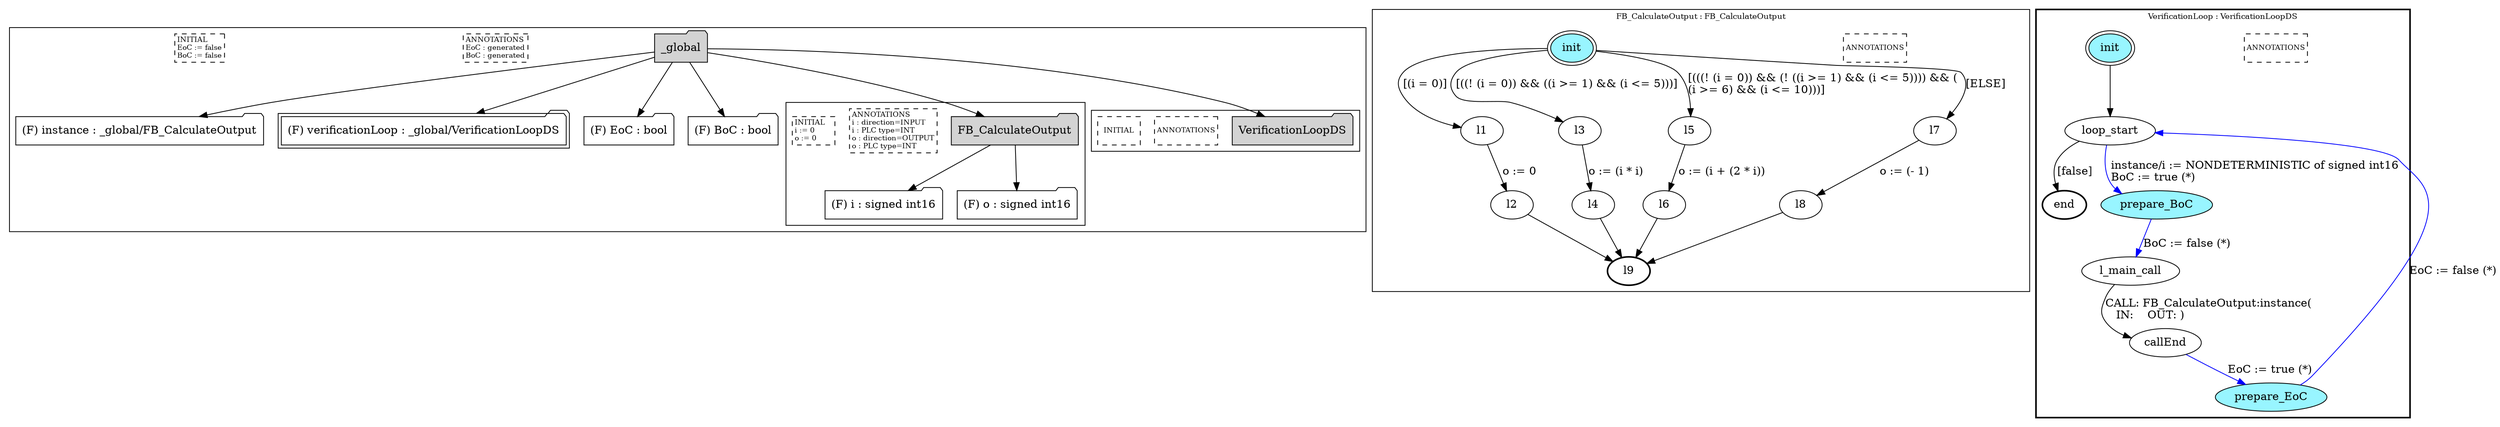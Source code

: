 digraph G {
	subgraph cluster__global334462881 {
		node [shape="folder", style="filled"];
		//label="_global";
		_global334462881 [label="_global"];
		_global334462881 -> instance1430710100;
		instance1430710100 [label = "(F) instance : _global/FB_CalculateOutput", fillcolor="white" ];
		_global334462881 -> verificationLoop462398202;
		verificationLoop462398202 [label = "(F) verificationLoop : _global/VerificationLoopDS", fillcolor="white" , peripheries=2];
		_global334462881 -> EoC1922881634;
		EoC1922881634 [label = "(F) EoC : bool", fillcolor="white" ];
		_global334462881 -> BoC1871079355;
		BoC1871079355 [label = "(F) BoC : bool", fillcolor="white" ];
		_global334462881 -> FB_CalculateOutput37427881;
		subgraph cluster_FB_CalculateOutput37427881 {
			node [shape="folder", style="filled"];
			//label="FB_CalculateOutput";
			FB_CalculateOutput37427881 [label="FB_CalculateOutput"];
			FB_CalculateOutput37427881 -> i1314688755;
			i1314688755 [label = "(F) i : signed int16", fillcolor="white" ];
			FB_CalculateOutput37427881 -> o600296216;
			o600296216 [label = "(F) o : signed int16", fillcolor="white" ];
			
			annotations_pseudonode_FB_CalculateOutput37427881 [
				label="ANNOTATIONS\li : direction=INPUT\li : PLC type=INT\lo : direction=OUTPUT\lo : PLC type=INT\l",
				fontsize=9, margin="0.04,0.04", fillcolor="white", shape="rectangle", style="dashed"];
			initamt_pseudonode_FB_CalculateOutput37427881 [
				label="INITIAL\li := 0\lo := 0\l",
				fontsize=9, margin="0.04,0.04", fillcolor="lightyellow", shape="rectangle", style="dashed"];
		}
		_global334462881 -> VerificationLoopDS1444776174;
		subgraph cluster_VerificationLoopDS1444776174 {
			node [shape="folder", style="filled"];
			//label="VerificationLoopDS";
			VerificationLoopDS1444776174 [label="VerificationLoopDS"];
			
			annotations_pseudonode_VerificationLoopDS1444776174 [
				label="ANNOTATIONS",
				fontsize=9, margin="0.04,0.04", fillcolor="white", shape="rectangle", style="dashed"];
			initamt_pseudonode_VerificationLoopDS1444776174 [
				label="INITIAL",
				fontsize=9, margin="0.04,0.04", fillcolor="lightyellow", shape="rectangle", style="dashed"];
		}
		
		annotations_pseudonode__global334462881 [
			label="ANNOTATIONS\lEoC : generated\lBoC : generated\l",
			fontsize=9, margin="0.04,0.04", fillcolor="white", shape="rectangle", style="dashed"];
		initamt_pseudonode__global334462881 [
			label="INITIAL\lEoC := false\lBoC := false\l",
			fontsize=9, margin="0.04,0.04", fillcolor="lightyellow", shape="rectangle", style="dashed"];
	}
	subgraph clusterFB_CalculateOutput {
		node [style="filled"];
		color="black";
		fontsize=10;
		ranksep=0.4;
		
		label="FB_CalculateOutput : FB_CalculateOutput";
		
		annotations_pseudonode_FB_CalculateOutput [
			label="ANNOTATIONS",
			fontsize=9, margin="0.04,0.04", fillcolor="white", shape="rectangle", style="dashed"];
		
		init_FB_CalculateOutput [label="init", color="black", fillcolor="cadetblue1", peripheries=2, shape="ellipse"];
		l1_FB_CalculateOutput [label="l1", color="black", fillcolor="white", shape="ellipse"];
		l2_FB_CalculateOutput [label="l2", color="black", fillcolor="white", shape="ellipse"];
		l3_FB_CalculateOutput [label="l3", color="black", fillcolor="white", shape="ellipse"];
		l4_FB_CalculateOutput [label="l4", color="black", fillcolor="white", shape="ellipse"];
		l5_FB_CalculateOutput [label="l5", color="black", fillcolor="white", shape="ellipse"];
		l6_FB_CalculateOutput [label="l6", color="black", fillcolor="white", shape="ellipse"];
		l7_FB_CalculateOutput [label="l7", color="black", fillcolor="white", shape="ellipse"];
		l8_FB_CalculateOutput [label="l8", color="black", fillcolor="white", shape="ellipse"];
		l9_FB_CalculateOutput [label="l9", color="black", fillcolor="white", style=bold, shape="ellipse"];
		init_FB_CalculateOutput -> l1_FB_CalculateOutput [color="black", label="[(i = 0)]"];
		l1_FB_CalculateOutput -> l2_FB_CalculateOutput [color="black", label="o := 0"];
		init_FB_CalculateOutput -> l3_FB_CalculateOutput [color="black", label="[((! (i = 0)) && ((i >= 1) && (i <= 5)))]"];
		l3_FB_CalculateOutput -> l4_FB_CalculateOutput [color="black", label="o := (i * i)"];
		init_FB_CalculateOutput -> l5_FB_CalculateOutput [color="black", label="[(((! (i = 0)) && (! ((i >= 1) && (i <= 5)))) && (\l(i >= 6) && (i <= 10)))]\l"];
		l5_FB_CalculateOutput -> l6_FB_CalculateOutput [color="black", label="o := (i + (2 * i))"];
		init_FB_CalculateOutput -> l7_FB_CalculateOutput [color="black", label="[ELSE]"];
		l7_FB_CalculateOutput -> l8_FB_CalculateOutput [color="black", label="o := (- 1)"];
		l2_FB_CalculateOutput -> l9_FB_CalculateOutput [color="black", label=""];
		l4_FB_CalculateOutput -> l9_FB_CalculateOutput [color="black", label=""];
		l6_FB_CalculateOutput -> l9_FB_CalculateOutput [color="black", label=""];
		l8_FB_CalculateOutput -> l9_FB_CalculateOutput [color="black", label=""];
	}
	subgraph clusterVerificationLoop {
		node [style="filled"];
		style=bold;
		color="black";
		fontsize=10;
		ranksep=0.4;
		
		label="VerificationLoop : VerificationLoopDS";
		
		annotations_pseudonode_VerificationLoop [
			label="ANNOTATIONS",
			fontsize=9, margin="0.04,0.04", fillcolor="white", shape="rectangle", style="dashed"];
		
		init_VerificationLoop [label="init", color="black", fillcolor="cadetblue1", peripheries=2, shape="ellipse"];
		end_VerificationLoop [label="end", color="black", fillcolor="cadetblue1", style=bold, shape="ellipse"];
		loop_start_VerificationLoop [label="loop_start", color="black", fillcolor="white", shape="ellipse"];
		prepare_BoC_VerificationLoop [label="prepare_BoC", color="black", fillcolor="cadetblue1", shape="ellipse"];
		l_main_call_VerificationLoop [label="l_main_call", color="black", fillcolor="white", shape="ellipse"];
		callEnd_VerificationLoop [label="callEnd", color="black", fillcolor="white", shape="ellipse"];
		prepare_EoC_VerificationLoop [label="prepare_EoC", color="black", fillcolor="cadetblue1", shape="ellipse"];
		init_VerificationLoop -> loop_start_VerificationLoop [color="black", label=""];
		loop_start_VerificationLoop -> prepare_BoC_VerificationLoop [color="blue", label="instance/i := NONDETERMINISTIC of signed int16\lBoC := true (*)\l"];
		prepare_BoC_VerificationLoop -> l_main_call_VerificationLoop [color="blue", label="BoC := false (*)"];
		l_main_call_VerificationLoop -> callEnd_VerificationLoop [color="black", label="CALL: FB_CalculateOutput:instance(\l   IN:    OUT: )\l"];
		callEnd_VerificationLoop -> prepare_EoC_VerificationLoop [color="blue", label="EoC := true (*)"];
		prepare_EoC_VerificationLoop -> loop_start_VerificationLoop [color="blue", label="EoC := false (*)"];
		loop_start_VerificationLoop -> end_VerificationLoop [color="black", label="[false]"];
	}
}

